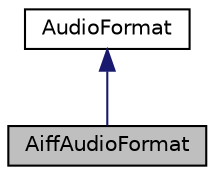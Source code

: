digraph "AiffAudioFormat"
{
  bgcolor="transparent";
  edge [fontname="Helvetica",fontsize="10",labelfontname="Helvetica",labelfontsize="10"];
  node [fontname="Helvetica",fontsize="10",shape=record];
  Node0 [label="AiffAudioFormat",height=0.2,width=0.4,color="black", fillcolor="grey75", style="filled", fontcolor="black"];
  Node1 -> Node0 [dir="back",color="midnightblue",fontsize="10",style="solid",fontname="Helvetica"];
  Node1 [label="AudioFormat",height=0.2,width=0.4,color="black",URL="$classAudioFormat.html",tooltip="Subclasses of AudioFormat are used to read and write different audio file formats. "];
}

